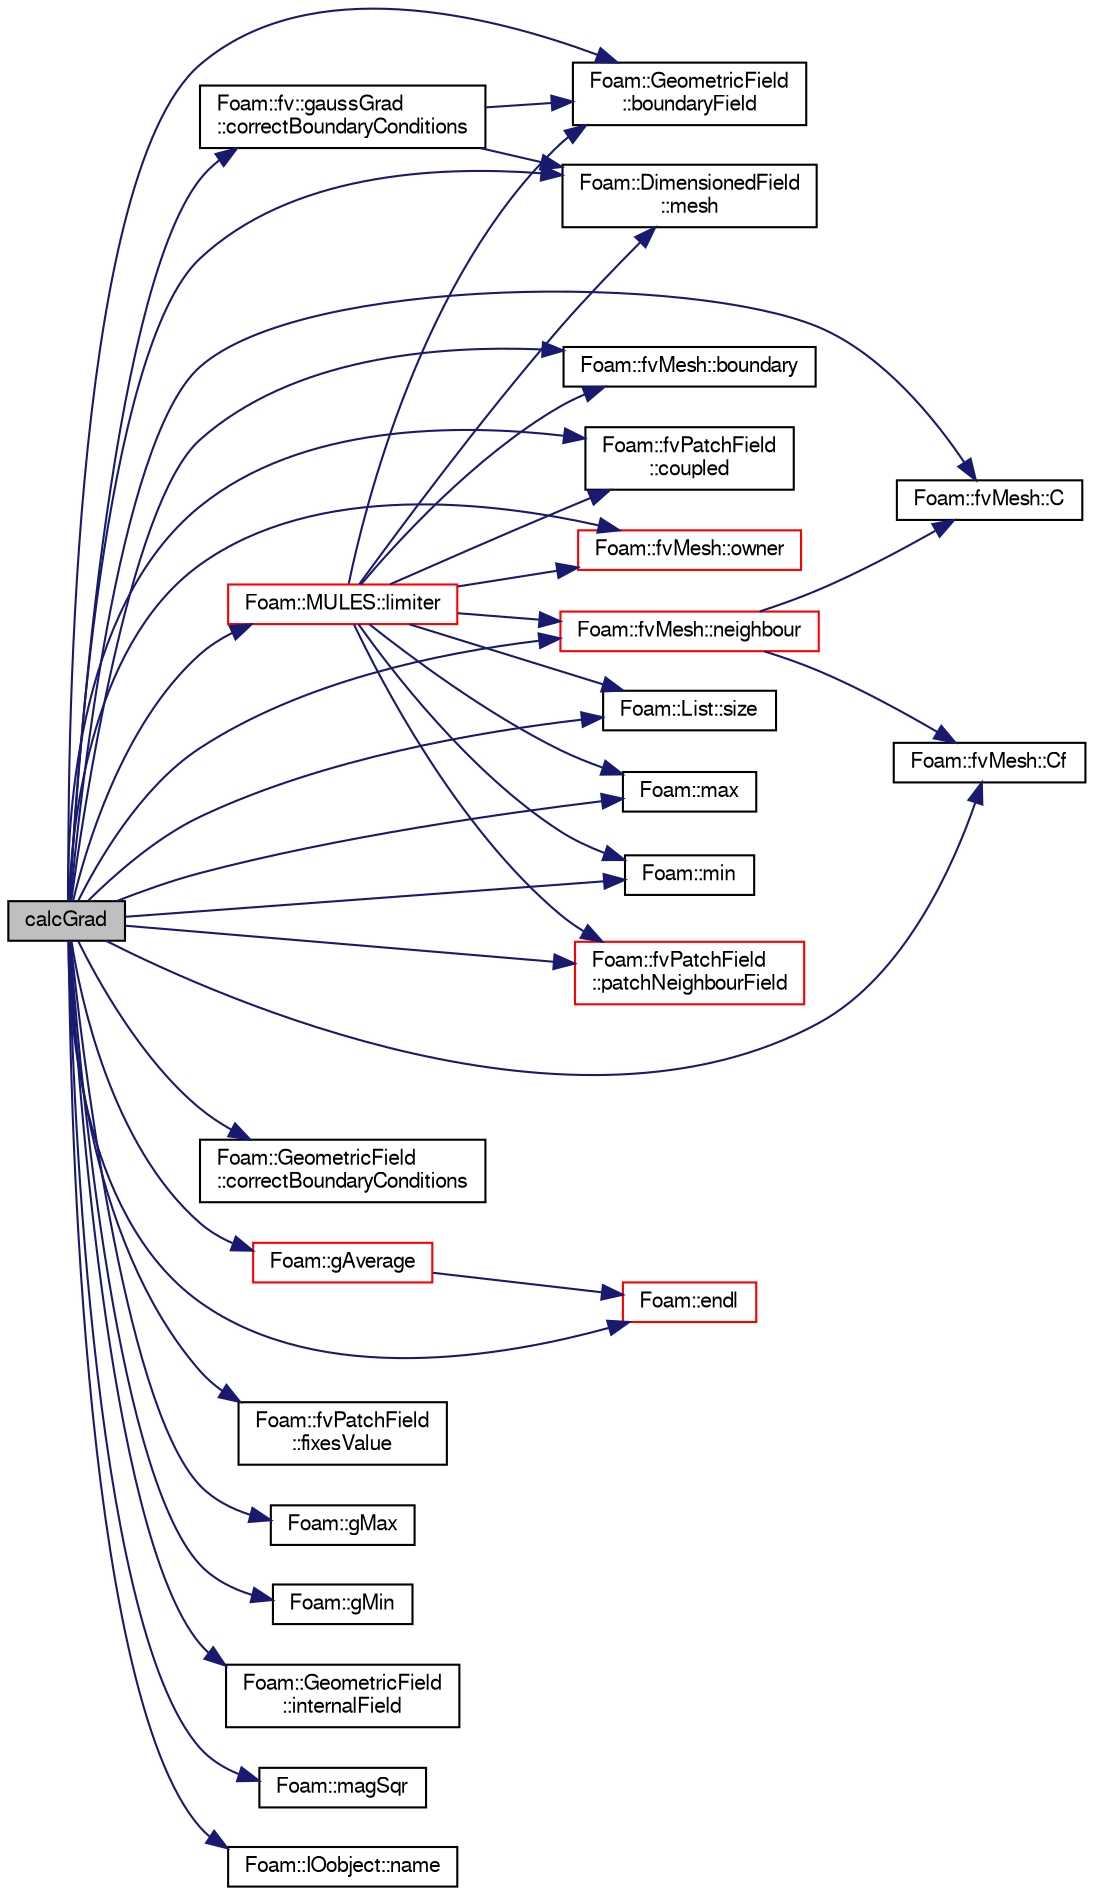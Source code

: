 digraph "calcGrad"
{
  bgcolor="transparent";
  edge [fontname="FreeSans",fontsize="10",labelfontname="FreeSans",labelfontsize="10"];
  node [fontname="FreeSans",fontsize="10",shape=record];
  rankdir="LR";
  Node407 [label="calcGrad",height=0.2,width=0.4,color="black", fillcolor="grey75", style="filled", fontcolor="black"];
  Node407 -> Node408 [color="midnightblue",fontsize="10",style="solid",fontname="FreeSans"];
  Node408 [label="Foam::fvMesh::boundary",height=0.2,width=0.4,color="black",URL="$a22766.html#a1fc8b179063cf5d6805da64ff1975126",tooltip="Return reference to boundary mesh. "];
  Node407 -> Node409 [color="midnightblue",fontsize="10",style="solid",fontname="FreeSans"];
  Node409 [label="Foam::GeometricField\l::boundaryField",height=0.2,width=0.4,color="black",URL="$a22434.html#a3c6c1a789b48ea0c5e8bff64f9c14f2d",tooltip="Return reference to GeometricBoundaryField. "];
  Node407 -> Node410 [color="midnightblue",fontsize="10",style="solid",fontname="FreeSans"];
  Node410 [label="Foam::fvMesh::C",height=0.2,width=0.4,color="black",URL="$a22766.html#a724799c6e3ba1bd41ad47529f330d066",tooltip="Return cell centres as volVectorField. "];
  Node407 -> Node411 [color="midnightblue",fontsize="10",style="solid",fontname="FreeSans"];
  Node411 [label="Foam::fvMesh::Cf",height=0.2,width=0.4,color="black",URL="$a22766.html#a11a9dd92f5a5c5fbc76a8e09f1d1df54",tooltip="Return face centres as surfaceVectorField. "];
  Node407 -> Node412 [color="midnightblue",fontsize="10",style="solid",fontname="FreeSans"];
  Node412 [label="Foam::fv::gaussGrad\l::correctBoundaryConditions",height=0.2,width=0.4,color="black",URL="$a22538.html#aa6d3a74b8886adafb27d4f82a4383e23",tooltip="Correct the boundary values of the gradient using the patchField. "];
  Node412 -> Node409 [color="midnightblue",fontsize="10",style="solid",fontname="FreeSans"];
  Node412 -> Node413 [color="midnightblue",fontsize="10",style="solid",fontname="FreeSans"];
  Node413 [label="Foam::DimensionedField\l::mesh",height=0.2,width=0.4,color="black",URL="$a26390.html#a8f1110830348a1448a14ab5e3cf47e3b",tooltip="Return mesh. "];
  Node407 -> Node414 [color="midnightblue",fontsize="10",style="solid",fontname="FreeSans"];
  Node414 [label="Foam::GeometricField\l::correctBoundaryConditions",height=0.2,width=0.4,color="black",URL="$a22434.html#acaf6878ef900e593c4b20812f1b567d6",tooltip="Correct boundary field. "];
  Node407 -> Node415 [color="midnightblue",fontsize="10",style="solid",fontname="FreeSans"];
  Node415 [label="Foam::fvPatchField\l::coupled",height=0.2,width=0.4,color="black",URL="$a22354.html#a39c01db0e66d00fe0621a0c7e5fc4ead",tooltip="Return true if this patch field is coupled. "];
  Node407 -> Node416 [color="midnightblue",fontsize="10",style="solid",fontname="FreeSans"];
  Node416 [label="Foam::endl",height=0.2,width=0.4,color="red",URL="$a21124.html#a2db8fe02a0d3909e9351bb4275b23ce4",tooltip="Add newline and flush stream. "];
  Node407 -> Node418 [color="midnightblue",fontsize="10",style="solid",fontname="FreeSans"];
  Node418 [label="Foam::fvPatchField\l::fixesValue",height=0.2,width=0.4,color="black",URL="$a22354.html#a0de932061a01f71d2b747c01a4d1a467",tooltip="Return true if this patch field fixes a value. "];
  Node407 -> Node419 [color="midnightblue",fontsize="10",style="solid",fontname="FreeSans"];
  Node419 [label="Foam::gAverage",height=0.2,width=0.4,color="red",URL="$a21124.html#ab45e56189711a2e5cdd381a0e2b6cc5c"];
  Node419 -> Node416 [color="midnightblue",fontsize="10",style="solid",fontname="FreeSans"];
  Node407 -> Node438 [color="midnightblue",fontsize="10",style="solid",fontname="FreeSans"];
  Node438 [label="Foam::gMax",height=0.2,width=0.4,color="black",URL="$a21124.html#ae8d631fb8e841947408bb711abfb1e67"];
  Node407 -> Node439 [color="midnightblue",fontsize="10",style="solid",fontname="FreeSans"];
  Node439 [label="Foam::gMin",height=0.2,width=0.4,color="black",URL="$a21124.html#aca330ee6cfe7d602300dbc5905f8c9f6"];
  Node407 -> Node440 [color="midnightblue",fontsize="10",style="solid",fontname="FreeSans"];
  Node440 [label="Foam::GeometricField\l::internalField",height=0.2,width=0.4,color="black",URL="$a22434.html#a9536140d36d69bbac40496f6b817aa0a",tooltip="Return internal field. "];
  Node407 -> Node441 [color="midnightblue",fontsize="10",style="solid",fontname="FreeSans"];
  Node441 [label="Foam::MULES::limiter",height=0.2,width=0.4,color="red",URL="$a21136.html#ae90eb6b771613f9ffe9bbe814bc2d479"];
  Node441 -> Node409 [color="midnightblue",fontsize="10",style="solid",fontname="FreeSans"];
  Node441 -> Node413 [color="midnightblue",fontsize="10",style="solid",fontname="FreeSans"];
  Node441 -> Node443 [color="midnightblue",fontsize="10",style="solid",fontname="FreeSans"];
  Node443 [label="Foam::fvMesh::owner",height=0.2,width=0.4,color="red",URL="$a22766.html#a16e7eb254c4fd2d1d7ac4d5d71f6c9f9",tooltip="Internal face owner. "];
  Node441 -> Node446 [color="midnightblue",fontsize="10",style="solid",fontname="FreeSans"];
  Node446 [label="Foam::fvMesh::neighbour",height=0.2,width=0.4,color="red",URL="$a22766.html#aab1a7f2af09b33005a527e107c7b3fad",tooltip="Internal face neighbour. "];
  Node446 -> Node410 [color="midnightblue",fontsize="10",style="solid",fontname="FreeSans"];
  Node446 -> Node411 [color="midnightblue",fontsize="10",style="solid",fontname="FreeSans"];
  Node441 -> Node427 [color="midnightblue",fontsize="10",style="solid",fontname="FreeSans"];
  Node427 [label="Foam::List::size",height=0.2,width=0.4,color="black",URL="$a25694.html#a8a5f6fa29bd4b500caf186f60245b384",tooltip="Override size to be inconsistent with allocated storage. "];
  Node441 -> Node563 [color="midnightblue",fontsize="10",style="solid",fontname="FreeSans"];
  Node563 [label="Foam::max",height=0.2,width=0.4,color="black",URL="$a21124.html#ac993e906cf2774ae77e666bc24e81733"];
  Node441 -> Node618 [color="midnightblue",fontsize="10",style="solid",fontname="FreeSans"];
  Node618 [label="Foam::min",height=0.2,width=0.4,color="black",URL="$a21124.html#a253e112ad2d56d96230ff39ea7f442dc"];
  Node441 -> Node408 [color="midnightblue",fontsize="10",style="solid",fontname="FreeSans"];
  Node441 -> Node415 [color="midnightblue",fontsize="10",style="solid",fontname="FreeSans"];
  Node441 -> Node725 [color="midnightblue",fontsize="10",style="solid",fontname="FreeSans"];
  Node725 [label="Foam::fvPatchField\l::patchNeighbourField",height=0.2,width=0.4,color="red",URL="$a22354.html#a3eee7e8e27377d66dd0f20d3697d6b78",tooltip="Return patchField on the opposite patch of a coupled patch. "];
  Node407 -> Node741 [color="midnightblue",fontsize="10",style="solid",fontname="FreeSans"];
  Node741 [label="Foam::magSqr",height=0.2,width=0.4,color="black",URL="$a21124.html#ae6fff2c6981e6d9618aa5038e69def6e"];
  Node407 -> Node563 [color="midnightblue",fontsize="10",style="solid",fontname="FreeSans"];
  Node407 -> Node413 [color="midnightblue",fontsize="10",style="solid",fontname="FreeSans"];
  Node407 -> Node618 [color="midnightblue",fontsize="10",style="solid",fontname="FreeSans"];
  Node407 -> Node611 [color="midnightblue",fontsize="10",style="solid",fontname="FreeSans"];
  Node611 [label="Foam::IOobject::name",height=0.2,width=0.4,color="black",URL="$a26142.html#acc80e00a8ac919288fb55bd14cc88bf6",tooltip="Return name. "];
  Node407 -> Node446 [color="midnightblue",fontsize="10",style="solid",fontname="FreeSans"];
  Node407 -> Node443 [color="midnightblue",fontsize="10",style="solid",fontname="FreeSans"];
  Node407 -> Node725 [color="midnightblue",fontsize="10",style="solid",fontname="FreeSans"];
  Node407 -> Node427 [color="midnightblue",fontsize="10",style="solid",fontname="FreeSans"];
}
